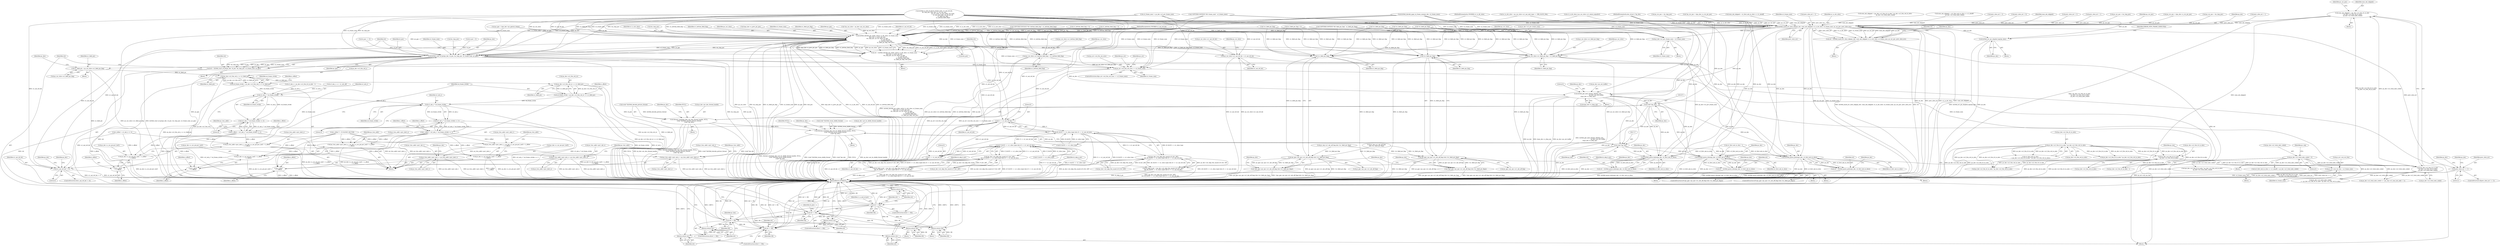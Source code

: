 digraph "0_Android_6c327afb263837bc90760c55c6605b26161a4eb9_0@integer" {
"1001078" [label="(Call,num_mb_skipped = (ps_dec->u2_frm_ht_in_mbs\n * ps_dec->u2_frm_wd_in_mbs)\n - ps_dec->u2_total_mbs_coded)"];
"1001080" [label="(Call,(ps_dec->u2_frm_ht_in_mbs\n * ps_dec->u2_frm_wd_in_mbs)\n - ps_dec->u2_total_mbs_coded)"];
"1001081" [label="(Call,ps_dec->u2_frm_ht_in_mbs\n * ps_dec->u2_frm_wd_in_mbs)"];
"1000235" [label="(Call,ps_dec->u2_frm_ht_in_mbs * ps_dec->u2_frm_wd_in_mbs)"];
"1000603" [label="(Call,ps_dec->u2_total_mbs_coded = 0)"];
"1001139" [label="(Call,ih264d_mark_err_slice_skip(ps_dec, num_mb_skipped, u1_is_idr_slice, u2_frame_num, ps_cur_poc, prev_slice_err))"];
"1001137" [label="(Call,ret = ih264d_mark_err_slice_skip(ps_dec, num_mb_skipped, u1_is_idr_slice, u2_frame_num, ps_cur_poc, prev_slice_err))"];
"1001222" [label="(Call,ret != OK)"];
"1001225" [label="(Return,return ret;)"];
"1001393" [label="(Call,ret != OK)"];
"1001396" [label="(Return,return ret;)"];
"1001606" [label="(Call,ret != OK)"];
"1001609" [label="(Return,return ret;)"];
"1001857" [label="(Return,return OK;)"];
"1001874" [label="(Return,return OK;)"];
"1002517" [label="(Call,ret != OK)"];
"1002520" [label="(Return,return ret;)"];
"1002604" [label="(Return,return ret;)"];
"1001177" [label="(Call,prev_slice_err == 2)"];
"1001217" [label="(Call,ih264d_err_pic_dispbuf_mgr(ps_dec))"];
"1001270" [label="(Call,ps_dec->u2_prv_frame_num = u2_frame_num)"];
"1001376" [label="(Call,ih264d_decode_pic_order_cnt(u1_is_idr_slice, u2_frame_num,\n &ps_dec->s_prev_pic_poc,\n &s_tmp_poc, ps_cur_slice, ps_pps,\n                                          u1_nal_ref_idc,\n                                          u1_bottom_field_flag,\n                                          u1_field_pic_flag, &i4_poc))"];
"1001374" [label="(Call,ret = ih264d_decode_pic_order_cnt(u1_is_idr_slice, u2_frame_num,\n &ps_dec->s_prev_pic_poc,\n &s_tmp_poc, ps_cur_slice, ps_pps,\n                                          u1_nal_ref_idc,\n                                          u1_bottom_field_flag,\n                                          u1_field_pic_flag, &i4_poc))"];
"1001464" [label="(Call,ps_cur_slice->u1_field_pic_flag = u1_field_pic_flag)"];
"1001908" [label="(Call,u1_field_pic = ps_cur_slice->u1_field_pic_flag)"];
"1001969" [label="(Call,ps_dec->u2_frm_wd_y << u1_field_pic)"];
"1001967" [label="(Call,u4_frame_stride = ps_dec->u2_frm_wd_y << u1_field_pic)"];
"1001982" [label="(Call,u2_mb_y * u4_frame_stride)"];
"1001981" [label="(Call,(u2_mb_y * u4_frame_stride) << 4)"];
"1001979" [label="(Call,y_offset = (u2_mb_y * u4_frame_stride) << 4)"];
"1001986" [label="(Call,ps_trns_addr->pu1_dest_y = ps_dec->s_cur_pic.pu1_buf1 + x_offset\n + y_offset)"];
"1002045" [label="(Call,ps_trns_addr->pu1_mb_y = ps_trns_addr->pu1_dest_y)"];
"1001990" [label="(Call,ps_dec->s_cur_pic.pu1_buf1 + x_offset\n + y_offset)"];
"1001996" [label="(Call,x_offset\n + y_offset)"];
"1002012" [label="(Call,u2_mb_y * u4_frame_stride)"];
"1002011" [label="(Call,(u2_mb_y * u4_frame_stride) << 3)"];
"1002009" [label="(Call,y_offset = (u2_mb_y * u4_frame_stride) << 3)"];
"1002019" [label="(Call,ps_trns_addr->pu1_dest_u = ps_dec->s_cur_pic.pu1_buf2 + x_offset\n + y_offset)"];
"1002052" [label="(Call,ps_trns_addr->pu1_mb_u = ps_trns_addr->pu1_dest_u)"];
"1002023" [label="(Call,ps_dec->s_cur_pic.pu1_buf2 + x_offset\n + y_offset)"];
"1002029" [label="(Call,x_offset\n + y_offset)"];
"1002032" [label="(Call,ps_trns_addr->pu1_dest_v = ps_dec->s_cur_pic.pu1_buf3 + x_offset\n + y_offset)"];
"1002059" [label="(Call,ps_trns_addr->pu1_mb_v = ps_trns_addr->pu1_dest_v)"];
"1002036" [label="(Call,ps_dec->s_cur_pic.pu1_buf3 + x_offset\n + y_offset)"];
"1002042" [label="(Call,x_offset\n + y_offset)"];
"1002001" [label="(Call,ps_dec->u2_frm_wd_uv << u1_field_pic)"];
"1001999" [label="(Call,u4_frame_stride = ps_dec->u2_frm_wd_uv << u1_field_pic)"];
"1001469" [label="(Call,ps_cur_slice->u1_bottom_field_flag = u1_bottom_field_flag)"];
"1001496" [label="(Call,ps_cur_slice->u1_nal_ref_idc = u1_nal_ref_idc)"];
"1001562" [label="(Call,!u1_field_pic_flag)"];
"1001556" [label="(Call,(ps_pps->ps_sps->u1_mb_aff_flag) && (!u1_field_pic_flag))"];
"1001555" [label="(Call,!((ps_pps->ps_sps->u1_mb_aff_flag) && (!u1_field_pic_flag)))"];
"1001579" [label="(Call,!u1_field_pic_flag)"];
"1001573" [label="(Call,(ps_pps->ps_sps->u1_mb_aff_flag) && (!u1_field_pic_flag))"];
"1001572" [label="(Call,!((ps_pps->ps_sps->u1_mb_aff_flag) && (!u1_field_pic_flag)))"];
"1001598" [label="(Call,ih264d_start_of_pic(ps_dec, i4_poc, &s_tmp_poc, u2_frame_num, ps_pps))"];
"1001596" [label="(Call,ret = ih264d_start_of_pic(ps_dec, i4_poc, &s_tmp_poc, u2_frame_num, ps_pps))"];
"1001617" [label="(Call,ih264d_get_next_display_field(ps_dec,\n                                          ps_dec->ps_out_buffer,\n &(ps_dec->s_disp_op)))"];
"1001672" [label="(Call,(void *)ps_dec)"];
"1001664" [label="(Call,ithread_create(ps_dec->pv_dec_thread_handle, NULL,\n (void *)ih264d_decode_picture_thread,\n (void *)ps_dec))"];
"1001708" [label="(Call,ithread_create(ps_dec->pv_bs_deblk_thread_handle, NULL,\n (void *)ih264d_recon_deblk_thread,\n (void *)ps_dec))"];
"1001716" [label="(Call,(void *)ps_dec)"];
"1002421" [label="(Call,ih264d_parse_islice(ps_dec, u2_first_mb_in_slice))"];
"1002419" [label="(Call,ret = ih264d_parse_islice(ps_dec, u2_first_mb_in_slice))"];
"1002456" [label="(Call,ih264d_parse_pslice(ps_dec, u2_first_mb_in_slice))"];
"1002454" [label="(Call,ret = ih264d_parse_pslice(ps_dec, u2_first_mb_in_slice))"];
"1002490" [label="(Call,ih264d_parse_bslice(ps_dec, u2_first_mb_in_slice))"];
"1002488" [label="(Call,ret = ih264d_parse_bslice(ps_dec, u2_first_mb_in_slice))"];
"1001788" [label="(Call,ps_err->u4_frm_sei_sync == u2_frame_num)"];
"1001804" [label="(Call,ps_err->u4_cur_frm = u2_frame_num)"];
"1001824" [label="(Call,0 == u1_nal_ref_idc)"];
"1001820" [label="(Call,(B_SLICE == u1_slice_type) && (0 == u1_nal_ref_idc))"];
"1001814" [label="(Call,(ps_dec->u4_skip_frm_mask & B_SLC_BIT)\n && (B_SLICE == u1_slice_type) && (0 == u1_nal_ref_idc))"];
"1001812" [label="(Call,i4_skip_b_pic = (ps_dec->u4_skip_frm_mask & B_SLC_BIT)\n && (B_SLICE == u1_slice_type) && (0 == u1_nal_ref_idc))"];
"1001835" [label="(Call,(P_SLICE == u1_slice_type) && (0 == u1_nal_ref_idc))"];
"1001829" [label="(Call,(ps_dec->u4_skip_frm_mask & P_SLC_BIT)\n && (P_SLICE == u1_slice_type) && (0 == u1_nal_ref_idc))"];
"1001827" [label="(Call,i4_skip_p_pic = (ps_dec->u4_skip_frm_mask & P_SLC_BIT)\n && (P_SLICE == u1_slice_type) && (0 == u1_nal_ref_idc))"];
"1001839" [label="(Call,0 == u1_nal_ref_idc)"];
"1002523" [label="(Call,u1_nal_ref_idc != 0)"];
"1002421" [label="(Call,ih264d_parse_islice(ps_dec, u2_first_mb_in_slice))"];
"1001809" [label="(Block,)"];
"1002489" [label="(Identifier,ret)"];
"1001947" [label="(Call,u2_mb_y <<= u1_mb_aff)"];
"1001092" [label="(Identifier,ps_cur_poc)"];
"1001500" [label="(Identifier,u1_nal_ref_idc)"];
"1001815" [label="(Call,ps_dec->u4_skip_frm_mask & B_SLC_BIT)"];
"1000906" [label="(Call,prev_slice_err = 0)"];
"1001387" [label="(Identifier,u1_nal_ref_idc)"];
"1001571" [label="(ControlStructure,if(!((ps_pps->ps_sps->u1_mb_aff_flag) && (!u1_field_pic_flag))))"];
"1002046" [label="(Call,ps_trns_addr->pu1_mb_y)"];
"1002423" [label="(Identifier,u2_first_mb_in_slice)"];
"1001228" [label="(Identifier,i1_is_end_of_poc)"];
"1002013" [label="(Identifier,u2_mb_y)"];
"1001579" [label="(Call,!u1_field_pic_flag)"];
"1001789" [label="(Call,ps_err->u4_frm_sei_sync)"];
"1002017" [label="(Identifier,x_offset)"];
"1000176" [label="(Call,i4_poc = 0)"];
"1001825" [label="(Literal,0)"];
"1001225" [label="(Return,return ret;)"];
"1001804" [label="(Call,ps_err->u4_cur_frm = u2_frame_num)"];
"1001617" [label="(Call,ih264d_get_next_display_field(ps_dec,\n                                          ps_dec->ps_out_buffer,\n &(ps_dec->s_disp_op)))"];
"1002458" [label="(Identifier,u2_first_mb_in_slice)"];
"1001098" [label="(Call,(u2_first_mb_in_slice << u1_mbaff) > ps_dec->u2_total_mbs_coded)"];
"1001071" [label="(Call,!u1_field_pic_flag)"];
"1001556" [label="(Call,(ps_pps->ps_sps->u1_mb_aff_flag) && (!u1_field_pic_flag))"];
"1001875" [label="(Identifier,OK)"];
"1001836" [label="(Call,P_SLICE == u1_slice_type)"];
"1000975" [label="(Call,ps_dec->u2_frm_ht_in_mbs * ps_dec->u2_frm_wd_in_mbs)"];
"1001217" [label="(Call,ih264d_err_pic_dispbuf_mgr(ps_dec))"];
"1001908" [label="(Call,u1_field_pic = ps_cur_slice->u1_field_pic_flag)"];
"1001998" [label="(Identifier,y_offset)"];
"1001191" [label="(Identifier,ps_dec)"];
"1001503" [label="(Identifier,ps_cur_slice)"];
"1002036" [label="(Call,ps_dec->s_cur_pic.pu1_buf3 + x_offset\n + y_offset)"];
"1002044" [label="(Identifier,y_offset)"];
"1001377" [label="(Identifier,u1_is_idr_slice)"];
"1001179" [label="(Literal,2)"];
"1002009" [label="(Call,y_offset = (u2_mb_y * u4_frame_stride) << 3)"];
"1002516" [label="(ControlStructure,if(ret != OK))"];
"1001840" [label="(Literal,0)"];
"1001141" [label="(Identifier,num_mb_skipped)"];
"1000507" [label="(Call,u1_is_idr_slice || ps_cur_slice->u1_mmco_equalto5)"];
"1001106" [label="(Call,prev_slice_err = 2)"];
"1001009" [label="(Call,prev_slice_err = 1)"];
"1001374" [label="(Call,ret = ih264d_decode_pic_order_cnt(u1_is_idr_slice, u2_frame_num,\n &ps_dec->s_prev_pic_poc,\n &s_tmp_poc, ps_cur_slice, ps_pps,\n                                          u1_nal_ref_idc,\n                                          u1_bottom_field_flag,\n                                          u1_field_pic_flag, &i4_poc))"];
"1001596" [label="(Call,ret = ih264d_start_of_pic(ps_dec, i4_poc, &s_tmp_poc, u2_frame_num, ps_pps))"];
"1001913" [label="(Block,)"];
"1002045" [label="(Call,ps_trns_addr->pu1_mb_y = ps_trns_addr->pu1_dest_y)"];
"1001091" [label="(Call,ps_cur_poc = &s_tmp_poc)"];
"1001177" [label="(Call,prev_slice_err == 2)"];
"1001839" [label="(Call,0 == u1_nal_ref_idc)"];
"1002605" [label="(Identifier,ret)"];
"1001088" [label="(Call,ps_dec->u2_total_mbs_coded)"];
"1002454" [label="(Call,ret = ih264d_parse_pslice(ps_dec, u2_first_mb_in_slice))"];
"1002023" [label="(Call,ps_dec->s_cur_pic.pu1_buf2 + x_offset\n + y_offset)"];
"1002016" [label="(Call,x_offset *= YUV420SP_FACTOR)"];
"1002031" [label="(Identifier,y_offset)"];
"1001597" [label="(Identifier,ret)"];
"1001813" [label="(Identifier,i4_skip_b_pic)"];
"1002564" [label="(Call,ps_dec->u2_total_mbs_coded >= (ps_seq->u2_max_mb_addr + 1))"];
"1002037" [label="(Call,ps_dec->s_cur_pic.pu1_buf3)"];
"1002606" [label="(MethodReturn,WORD32)"];
"1001574" [label="(Call,ps_pps->ps_sps->u1_mb_aff_flag)"];
"1001792" [label="(Identifier,u2_frame_num)"];
"1001609" [label="(Return,return ret;)"];
"1001599" [label="(Identifier,ps_dec)"];
"1001277" [label="(Identifier,ps_cur_slice)"];
"1001990" [label="(Call,ps_dec->s_cur_pic.pu1_buf1 + x_offset\n + y_offset)"];
"1002033" [label="(Call,ps_trns_addr->pu1_dest_v)"];
"1001718" [label="(Identifier,ps_dec)"];
"1001573" [label="(Call,(ps_pps->ps_sps->u1_mb_aff_flag) && (!u1_field_pic_flag))"];
"1001982" [label="(Call,u2_mb_y * u4_frame_stride)"];
"1000603" [label="(Call,ps_dec->u2_total_mbs_coded = 0)"];
"1001144" [label="(Identifier,ps_cur_poc)"];
"1001861" [label="(Block,)"];
"1002518" [label="(Identifier,ret)"];
"1002043" [label="(Identifier,x_offset)"];
"1000524" [label="(Call,ih264d_decode_gaps_in_frame_num(ps_dec, u2_frame_num))"];
"1001604" [label="(Identifier,ps_pps)"];
"1001628" [label="(Literal,0)"];
"1000985" [label="(Call,ps_cur_poc = &ps_dec->s_cur_pic_poc)"];
"1001373" [label="(Block,)"];
"1001672" [label="(Call,(void *)ps_dec)"];
"1001985" [label="(Literal,4)"];
"1001017" [label="(Call,ps_cur_poc = &s_tmp_poc)"];
"1001078" [label="(Call,num_mb_skipped = (ps_dec->u2_frm_ht_in_mbs\n * ps_dec->u2_frm_wd_in_mbs)\n - ps_dec->u2_total_mbs_coded)"];
"1002069" [label="(Identifier,ps_dec)"];
"1001841" [label="(Identifier,u1_nal_ref_idc)"];
"1001189" [label="(Call,ps_dec->u2_total_mbs_coded\n >= ps_dec->u2_frm_ht_in_mbs * ps_dec->u2_frm_wd_in_mbs)"];
"1002461" [label="(Identifier,ps_dec)"];
"1001826" [label="(Identifier,u1_nal_ref_idc)"];
"1001473" [label="(Identifier,u1_bottom_field_flag)"];
"1001074" [label="(Block,)"];
"1000239" [label="(Call,ps_dec->u2_frm_wd_in_mbs)"];
"1001562" [label="(Call,!u1_field_pic_flag)"];
"1002525" [label="(Literal,0)"];
"1001223" [label="(Identifier,ret)"];
"1001979" [label="(Call,y_offset = (u2_mb_y * u4_frame_stride) << 4)"];
"1001709" [label="(Call,ps_dec->pv_bs_deblk_thread_handle)"];
"1002551" [label="(Identifier,ps_dec)"];
"1001780" [label="(Block,)"];
"1001788" [label="(Call,ps_err->u4_frm_sei_sync == u2_frame_num)"];
"1001830" [label="(Call,ps_dec->u4_skip_frm_mask & P_SLC_BIT)"];
"1001271" [label="(Call,ps_dec->u2_prv_frame_num)"];
"1001606" [label="(Call,ret != OK)"];
"1001383" [label="(Call,&s_tmp_poc)"];
"1001999" [label="(Call,u4_frame_stride = ps_dec->u2_frm_wd_uv << u1_field_pic)"];
"1001708" [label="(Call,ithread_create(ps_dec->pv_bs_deblk_thread_handle, NULL,\n (void *)ih264d_recon_deblk_thread,\n (void *)ps_dec))"];
"1001216" [label="(Block,)"];
"1001496" [label="(Call,ps_cur_slice->u1_nal_ref_idc = u1_nal_ref_idc)"];
"1001664" [label="(Call,ithread_create(ps_dec->pv_dec_thread_handle, NULL,\n (void *)ih264d_decode_picture_thread,\n (void *)ps_dec))"];
"1000156" [label="(MethodParameterIn,UWORD8 u1_nal_ref_idc)"];
"1000655" [label="(Call,u1_bottom_field_flag = 0)"];
"1001618" [label="(Identifier,ps_dec)"];
"1002049" [label="(Call,ps_trns_addr->pu1_dest_y)"];
"1001140" [label="(Identifier,ps_dec)"];
"1001390" [label="(Call,&i4_poc)"];
"1000904" [label="(Call,!u1_field_pic_flag)"];
"1002024" [label="(Call,ps_dec->s_cur_pic.pu1_buf2)"];
"1000947" [label="(Call,prev_slice_err = 1)"];
"1001983" [label="(Identifier,u2_mb_y)"];
"1001118" [label="(Call,ps_cur_poc = &s_tmp_poc)"];
"1001563" [label="(Identifier,u1_field_pic_flag)"];
"1001393" [label="(Call,ret != OK)"];
"1002001" [label="(Call,ps_dec->u2_frm_wd_uv << u1_field_pic)"];
"1001981" [label="(Call,(u2_mb_y * u4_frame_stride) << 4)"];
"1001067" [label="(Call,ps_seq->u1_mb_aff_flag\n && (!u1_field_pic_flag))"];
"1000918" [label="(Call,u2_frame_num != ps_dec->u2_prv_frame_num)"];
"1002239" [label="(Call,u2_first_mb_in_slice - 1)"];
"1001176" [label="(ControlStructure,if(prev_slice_err == 2))"];
"1001894" [label="(Block,)"];
"1001980" [label="(Identifier,y_offset)"];
"1001149" [label="(Identifier,ps_dec)"];
"1002524" [label="(Identifier,u1_nal_ref_idc)"];
"1002053" [label="(Call,ps_trns_addr->pu1_mb_u)"];
"1002492" [label="(Identifier,u2_first_mb_in_slice)"];
"1001835" [label="(Call,(P_SLICE == u1_slice_type) && (0 == u1_nal_ref_idc))"];
"1001145" [label="(Identifier,prev_slice_err)"];
"1002010" [label="(Identifier,y_offset)"];
"1000652" [label="(Call,u1_field_pic_flag = 0)"];
"1001410" [label="(Call,i4_poc == 0)"];
"1001139" [label="(Call,ih264d_mark_err_slice_skip(ps_dec, num_mb_skipped, u1_is_idr_slice, u2_frame_num, ps_cur_poc, prev_slice_err))"];
"1002032" [label="(Call,ps_trns_addr->pu1_dest_v = ps_dec->s_cur_pic.pu1_buf3 + x_offset\n + y_offset)"];
"1002029" [label="(Call,x_offset\n + y_offset)"];
"1001677" [label="(Identifier,ps_dec)"];
"1001400" [label="(Identifier,i4_poc)"];
"1002519" [label="(Identifier,OK)"];
"1001566" [label="(Identifier,ps_dec)"];
"1000813" [label="(Call,!u1_field_pic_flag)"];
"1002056" [label="(Call,ps_trns_addr->pu1_dest_u)"];
"1001376" [label="(Call,ih264d_decode_pic_order_cnt(u1_is_idr_slice, u2_frame_num,\n &ps_dec->s_prev_pic_poc,\n &s_tmp_poc, ps_cur_slice, ps_pps,\n                                          u1_nal_ref_idc,\n                                          u1_bottom_field_flag,\n                                          u1_field_pic_flag, &i4_poc))"];
"1001270" [label="(Call,ps_dec->u2_prv_frame_num = u2_frame_num)"];
"1002015" [label="(Literal,3)"];
"1001470" [label="(Call,ps_cur_slice->u1_bottom_field_flag)"];
"1000900" [label="(Call,ps_seq->u1_mb_aff_flag && (!u1_field_pic_flag))"];
"1001089" [label="(Identifier,ps_dec)"];
"1001572" [label="(Call,!((ps_pps->ps_sps->u1_mb_aff_flag) && (!u1_field_pic_flag)))"];
"1002488" [label="(Call,ret = ih264d_parse_bslice(ps_dec, u2_first_mb_in_slice))"];
"1001668" [label="(Identifier,NULL)"];
"1002428" [label="(Identifier,ps_dec)"];
"1001226" [label="(Identifier,ret)"];
"1001957" [label="(Call,u2_mb_y > ps_dec->u2_frm_ht_in_mbs - 1)"];
"1002059" [label="(Call,ps_trns_addr->pu1_mb_v = ps_trns_addr->pu1_dest_v)"];
"1001388" [label="(Identifier,u1_bottom_field_flag)"];
"1002030" [label="(Identifier,x_offset)"];
"1001600" [label="(Identifier,i4_poc)"];
"1001610" [label="(Identifier,ret)"];
"1001986" [label="(Call,ps_trns_addr->pu1_dest_y = ps_dec->s_cur_pic.pu1_buf1 + x_offset\n + y_offset)"];
"1001969" [label="(Call,ps_dec->u2_frm_wd_y << u1_field_pic)"];
"1001385" [label="(Identifier,ps_cur_slice)"];
"1001468" [label="(Identifier,u1_field_pic_flag)"];
"1002005" [label="(Identifier,u1_field_pic)"];
"1001665" [label="(Call,ps_dec->pv_dec_thread_handle)"];
"1001605" [label="(ControlStructure,if(ret != OK))"];
"1002521" [label="(Identifier,ret)"];
"1002419" [label="(Call,ret = ih264d_parse_islice(ps_dec, u2_first_mb_in_slice))"];
"1000638" [label="(Call,COPYTHECONTEXT(\"SH: bottom_field_flag\", u1_bottom_field_flag))"];
"1002495" [label="(Identifier,ps_dec)"];
"1001607" [label="(Identifier,ret)"];
"1001622" [label="(Call,&(ps_dec->s_disp_op))"];
"1002491" [label="(Identifier,ps_dec)"];
"1002522" [label="(ControlStructure,if(u1_nal_ref_idc != 0))"];
"1000753" [label="(Call,!u1_field_pic_flag)"];
"1001616" [label="(Block,)"];
"1001082" [label="(Call,ps_dec->u2_frm_ht_in_mbs)"];
"1001465" [label="(Call,ps_cur_slice->u1_field_pic_flag)"];
"1000475" [label="(Call,*ps_cur_poc = &ps_dec->s_cur_pic_poc)"];
"1001619" [label="(Call,ps_dec->ps_out_buffer)"];
"1001497" [label="(Call,ps_cur_slice->u1_nal_ref_idc)"];
"1001805" [label="(Call,ps_err->u4_cur_frm)"];
"1001079" [label="(Identifier,num_mb_skipped)"];
"1000611" [label="(Identifier,ps_seq)"];
"1001269" [label="(Block,)"];
"1001012" [label="(Call,num_mb_skipped = u2_first_mb_in_slice << u1_mbaff)"];
"1000412" [label="(Call,ps_pps = &ps_dec->ps_pps[u4_temp])"];
"1001910" [label="(Call,ps_cur_slice->u1_field_pic_flag)"];
"1001975" [label="(Identifier,x_offset)"];
"1002531" [label="(Identifier,ps_dec)"];
"1001085" [label="(Call,ps_dec->u2_frm_wd_in_mbs)"];
"1001974" [label="(Call,x_offset = u2_mb_x << 4)"];
"1001379" [label="(Call,&ps_dec->s_prev_pic_poc)"];
"1000621" [label="(Call,u1_bottom_field_flag = 0)"];
"1001702" [label="(Block,)"];
"1001968" [label="(Identifier,u4_frame_stride)"];
"1001080" [label="(Call,(ps_dec->u2_frm_ht_in_mbs\n * ps_dec->u2_frm_wd_in_mbs)\n - ps_dec->u2_total_mbs_coded)"];
"1001476" [label="(Identifier,ps_cur_slice)"];
"1001274" [label="(Identifier,u2_frame_num)"];
"1001984" [label="(Identifier,u4_frame_stride)"];
"1001796" [label="(Identifier,ps_err)"];
"1001824" [label="(Call,0 == u1_nal_ref_idc)"];
"1000454" [label="(Call,COPYTHECONTEXT(\"SH: frame_num\", u2_frame_num))"];
"1001874" [label="(Return,return OK;)"];
"1001829" [label="(Call,(ps_dec->u4_skip_frm_mask & P_SLC_BIT)\n && (P_SLICE == u1_slice_type) && (0 == u1_nal_ref_idc))"];
"1001712" [label="(Identifier,NULL)"];
"1001580" [label="(Identifier,u1_field_pic_flag)"];
"1001138" [label="(Identifier,ret)"];
"1001378" [label="(Identifier,u2_frame_num)"];
"1001583" [label="(Identifier,ps_dec)"];
"1002446" [label="(Block,)"];
"1001991" [label="(Call,ps_dec->s_cur_pic.pu1_buf1)"];
"1001608" [label="(Identifier,OK)"];
"1002052" [label="(Call,ps_trns_addr->pu1_mb_u = ps_trns_addr->pu1_dest_u)"];
"1002422" [label="(Identifier,ps_dec)"];
"1002455" [label="(Identifier,ret)"];
"1002034" [label="(Identifier,ps_trns_addr)"];
"1002420" [label="(Identifier,ret)"];
"1001663" [label="(Block,)"];
"1001721" [label="(Identifier,ps_dec)"];
"1001828" [label="(Identifier,i4_skip_p_pic)"];
"1000607" [label="(Literal,0)"];
"1001970" [label="(Call,ps_dec->u2_frm_wd_y)"];
"1002012" [label="(Call,u2_mb_y * u4_frame_stride)"];
"1002457" [label="(Identifier,ps_dec)"];
"1001595" [label="(Block,)"];
"1001603" [label="(Identifier,u2_frame_num)"];
"1001143" [label="(Identifier,u2_frame_num)"];
"1000233" [label="(Call,u2_first_mb_in_slice\n > (ps_dec->u2_frm_ht_in_mbs * ps_dec->u2_frm_wd_in_mbs))"];
"1002000" [label="(Identifier,u4_frame_stride)"];
"1002020" [label="(Call,ps_trns_addr->pu1_dest_u)"];
"1001909" [label="(Identifier,u1_field_pic)"];
"1000952" [label="(Call,prev_slice_err = 2)"];
"1001588" [label="(Identifier,ps_dec)"];
"1001787" [label="(ControlStructure,if(ps_err->u4_frm_sei_sync == u2_frame_num))"];
"1001808" [label="(Identifier,u2_frame_num)"];
"1001812" [label="(Call,i4_skip_b_pic = (ps_dec->u4_skip_frm_mask & B_SLC_BIT)\n && (B_SLICE == u1_slice_type) && (0 == u1_nal_ref_idc))"];
"1001392" [label="(ControlStructure,if(ret != OK))"];
"1001137" [label="(Call,ret = ih264d_mark_err_slice_skip(ps_dec, num_mb_skipped, u1_is_idr_slice, u2_frame_num, ps_cur_poc, prev_slice_err))"];
"1001557" [label="(Call,ps_pps->ps_sps->u1_mb_aff_flag)"];
"1001973" [label="(Identifier,u1_field_pic)"];
"1000235" [label="(Call,ps_dec->u2_frm_ht_in_mbs * ps_dec->u2_frm_wd_in_mbs)"];
"1001220" [label="(Identifier,ERROR_NEW_FRAME_EXPECTED)"];
"1002007" [label="(Identifier,x_offset)"];
"1001142" [label="(Identifier,u1_is_idr_slice)"];
"1002054" [label="(Identifier,ps_trns_addr)"];
"1001806" [label="(Identifier,ps_err)"];
"1001395" [label="(Identifier,OK)"];
"1002517" [label="(Call,ret != OK)"];
"1001997" [label="(Identifier,x_offset)"];
"1001469" [label="(Call,ps_cur_slice->u1_bottom_field_flag = u1_bottom_field_flag)"];
"1001713" [label="(Call,(void *)ih264d_recon_deblk_thread)"];
"1001827" [label="(Call,i4_skip_p_pic = (ps_dec->u4_skip_frm_mask & P_SLC_BIT)\n && (P_SLICE == u1_slice_type) && (0 == u1_nal_ref_idc))"];
"1001843" [label="(Identifier,i4_skip_b_pic)"];
"1001136" [label="(Block,)"];
"1001221" [label="(ControlStructure,if(ret != OK))"];
"1000155" [label="(MethodParameterIn,UWORD8 u1_is_idr_slice)"];
"1002060" [label="(Call,ps_trns_addr->pu1_mb_v)"];
"1002490" [label="(Call,ih264d_parse_bslice(ps_dec, u2_first_mb_in_slice))"];
"1002002" [label="(Call,ps_dec->u2_frm_wd_uv)"];
"1001464" [label="(Call,ps_cur_slice->u1_field_pic_flag = u1_field_pic_flag)"];
"1001716" [label="(Call,(void *)ps_dec)"];
"1001178" [label="(Identifier,prev_slice_err)"];
"1000618" [label="(Call,COPYTHECONTEXT(\"SH: field_pic_flag\", u1_field_pic_flag))"];
"1001959" [label="(Call,ps_dec->u2_frm_ht_in_mbs - 1)"];
"1000972" [label="(Call,num_mb_skipped = (ps_dec->u2_frm_ht_in_mbs * ps_dec->u2_frm_wd_in_mbs)\n - ps_dec->u2_total_mbs_coded)"];
"1000991" [label="(Call,u1_is_idr_slice = ps_cur_slice->u1_nal_unit_type == IDR_SLICE_NAL)"];
"1001555" [label="(Call,!((ps_pps->ps_sps->u1_mb_aff_flag) && (!u1_field_pic_flag)))"];
"1001814" [label="(Call,(ps_dec->u4_skip_frm_mask & B_SLC_BIT)\n && (B_SLICE == u1_slice_type) && (0 == u1_nal_ref_idc))"];
"1000236" [label="(Call,ps_dec->u2_frm_ht_in_mbs)"];
"1000157" [label="(MethodParameterIn,dec_struct_t *ps_dec)"];
"1000873" [label="(Call,ih264d_is_end_of_pic(u2_frame_num, u1_nal_ref_idc,\n &s_tmp_poc, &ps_dec->s_cur_pic_poc,\n                                            ps_cur_slice, u1_pic_order_cnt_type,\n                                            u1_nal_unit_type, u4_idr_pic_id,\n                                            u1_field_pic_flag,\n                                            u1_bottom_field_flag))"];
"1001598" [label="(Call,ih264d_start_of_pic(ps_dec, i4_poc, &s_tmp_poc, u2_frame_num, ps_pps))"];
"1001109" [label="(Call,num_mb_skipped = (u2_first_mb_in_slice << u1_mbaff)\n - ps_dec->u2_total_mbs_coded)"];
"1001224" [label="(Identifier,OK)"];
"1001858" [label="(Identifier,OK)"];
"1001920" [label="(Identifier,ps_dec)"];
"1002047" [label="(Identifier,ps_trns_addr)"];
"1001674" [label="(Identifier,ps_dec)"];
"1001218" [label="(Identifier,ps_dec)"];
"1001389" [label="(Identifier,u1_field_pic_flag)"];
"1001193" [label="(Call,ps_dec->u2_frm_ht_in_mbs * ps_dec->u2_frm_wd_in_mbs)"];
"1001081" [label="(Call,ps_dec->u2_frm_ht_in_mbs\n * ps_dec->u2_frm_wd_in_mbs)"];
"1000974" [label="(Call,(ps_dec->u2_frm_ht_in_mbs * ps_dec->u2_frm_wd_in_mbs)\n - ps_dec->u2_total_mbs_coded)"];
"1000158" [label="(Block,)"];
"1001183" [label="(Identifier,ps_dec)"];
"1001987" [label="(Call,ps_trns_addr->pu1_dest_y)"];
"1001613" [label="(Identifier,ps_dec)"];
"1002019" [label="(Call,ps_trns_addr->pu1_dest_u = ps_dec->s_cur_pic.pu1_buf2 + x_offset\n + y_offset)"];
"1002456" [label="(Call,ih264d_parse_pslice(ps_dec, u2_first_mb_in_slice))"];
"1002014" [label="(Identifier,u4_frame_stride)"];
"1002523" [label="(Call,u1_nal_ref_idc != 0)"];
"1002042" [label="(Call,x_offset\n + y_offset)"];
"1001075" [label="(Call,prev_slice_err = 2)"];
"1001857" [label="(Return,return OK;)"];
"1001988" [label="(Identifier,ps_trns_addr)"];
"1001375" [label="(Identifier,ret)"];
"1000466" [label="(Block,)"];
"1001222" [label="(Call,ret != OK)"];
"1001554" [label="(ControlStructure,if(!((ps_pps->ps_sps->u1_mb_aff_flag) && (!u1_field_pic_flag))))"];
"1001844" [label="(Block,)"];
"1001820" [label="(Call,(B_SLICE == u1_slice_type) && (0 == u1_nal_ref_idc))"];
"1002061" [label="(Identifier,ps_trns_addr)"];
"1001601" [label="(Call,&s_tmp_poc)"];
"1002604" [label="(Return,return ret;)"];
"1002411" [label="(Block,)"];
"1002063" [label="(Call,ps_trns_addr->pu1_dest_v)"];
"1002011" [label="(Call,(u2_mb_y * u4_frame_stride) << 3)"];
"1000604" [label="(Call,ps_dec->u2_total_mbs_coded)"];
"1001471" [label="(Identifier,ps_cur_slice)"];
"1001669" [label="(Call,(void *)ih264d_decode_picture_thread)"];
"1001386" [label="(Identifier,ps_pps)"];
"1001967" [label="(Call,u4_frame_stride = ps_dec->u2_frm_wd_y << u1_field_pic)"];
"1001996" [label="(Call,x_offset\n + y_offset)"];
"1001397" [label="(Identifier,ret)"];
"1001396" [label="(Return,return ret;)"];
"1002520" [label="(Return,return ret;)"];
"1000168" [label="(Call,*ps_cur_slice = ps_dec->ps_cur_slice)"];
"1002480" [label="(Block,)"];
"1001821" [label="(Call,B_SLICE == u1_slice_type)"];
"1001394" [label="(Identifier,ret)"];
"1001078" -> "1001074"  [label="AST: "];
"1001078" -> "1001080"  [label="CFG: "];
"1001079" -> "1001078"  [label="AST: "];
"1001080" -> "1001078"  [label="AST: "];
"1001092" -> "1001078"  [label="CFG: "];
"1001078" -> "1002606"  [label="DDG: (ps_dec->u2_frm_ht_in_mbs\n * ps_dec->u2_frm_wd_in_mbs)\n - ps_dec->u2_total_mbs_coded"];
"1001078" -> "1002606"  [label="DDG: num_mb_skipped"];
"1001080" -> "1001078"  [label="DDG: ps_dec->u2_frm_ht_in_mbs\n * ps_dec->u2_frm_wd_in_mbs"];
"1001080" -> "1001078"  [label="DDG: ps_dec->u2_total_mbs_coded"];
"1001078" -> "1001139"  [label="DDG: num_mb_skipped"];
"1001080" -> "1001088"  [label="CFG: "];
"1001081" -> "1001080"  [label="AST: "];
"1001088" -> "1001080"  [label="AST: "];
"1001080" -> "1002606"  [label="DDG: ps_dec->u2_total_mbs_coded"];
"1001080" -> "1002606"  [label="DDG: ps_dec->u2_frm_ht_in_mbs\n * ps_dec->u2_frm_wd_in_mbs"];
"1001081" -> "1001080"  [label="DDG: ps_dec->u2_frm_ht_in_mbs"];
"1001081" -> "1001080"  [label="DDG: ps_dec->u2_frm_wd_in_mbs"];
"1000603" -> "1001080"  [label="DDG: ps_dec->u2_total_mbs_coded"];
"1001080" -> "1001189"  [label="DDG: ps_dec->u2_total_mbs_coded"];
"1001080" -> "1002564"  [label="DDG: ps_dec->u2_total_mbs_coded"];
"1001081" -> "1001085"  [label="CFG: "];
"1001082" -> "1001081"  [label="AST: "];
"1001085" -> "1001081"  [label="AST: "];
"1001089" -> "1001081"  [label="CFG: "];
"1001081" -> "1002606"  [label="DDG: ps_dec->u2_frm_wd_in_mbs"];
"1001081" -> "1002606"  [label="DDG: ps_dec->u2_frm_ht_in_mbs"];
"1000235" -> "1001081"  [label="DDG: ps_dec->u2_frm_ht_in_mbs"];
"1000235" -> "1001081"  [label="DDG: ps_dec->u2_frm_wd_in_mbs"];
"1001081" -> "1001193"  [label="DDG: ps_dec->u2_frm_ht_in_mbs"];
"1001081" -> "1001193"  [label="DDG: ps_dec->u2_frm_wd_in_mbs"];
"1001081" -> "1001959"  [label="DDG: ps_dec->u2_frm_ht_in_mbs"];
"1000235" -> "1000233"  [label="AST: "];
"1000235" -> "1000239"  [label="CFG: "];
"1000236" -> "1000235"  [label="AST: "];
"1000239" -> "1000235"  [label="AST: "];
"1000233" -> "1000235"  [label="CFG: "];
"1000235" -> "1002606"  [label="DDG: ps_dec->u2_frm_ht_in_mbs"];
"1000235" -> "1002606"  [label="DDG: ps_dec->u2_frm_wd_in_mbs"];
"1000235" -> "1000233"  [label="DDG: ps_dec->u2_frm_ht_in_mbs"];
"1000235" -> "1000233"  [label="DDG: ps_dec->u2_frm_wd_in_mbs"];
"1000235" -> "1000975"  [label="DDG: ps_dec->u2_frm_ht_in_mbs"];
"1000235" -> "1000975"  [label="DDG: ps_dec->u2_frm_wd_in_mbs"];
"1000235" -> "1001193"  [label="DDG: ps_dec->u2_frm_ht_in_mbs"];
"1000235" -> "1001193"  [label="DDG: ps_dec->u2_frm_wd_in_mbs"];
"1000235" -> "1001959"  [label="DDG: ps_dec->u2_frm_ht_in_mbs"];
"1000603" -> "1000466"  [label="AST: "];
"1000603" -> "1000607"  [label="CFG: "];
"1000604" -> "1000603"  [label="AST: "];
"1000607" -> "1000603"  [label="AST: "];
"1000611" -> "1000603"  [label="CFG: "];
"1000603" -> "1002606"  [label="DDG: ps_dec->u2_total_mbs_coded"];
"1000603" -> "1000974"  [label="DDG: ps_dec->u2_total_mbs_coded"];
"1000603" -> "1001098"  [label="DDG: ps_dec->u2_total_mbs_coded"];
"1000603" -> "1001189"  [label="DDG: ps_dec->u2_total_mbs_coded"];
"1000603" -> "1002564"  [label="DDG: ps_dec->u2_total_mbs_coded"];
"1001139" -> "1001137"  [label="AST: "];
"1001139" -> "1001145"  [label="CFG: "];
"1001140" -> "1001139"  [label="AST: "];
"1001141" -> "1001139"  [label="AST: "];
"1001142" -> "1001139"  [label="AST: "];
"1001143" -> "1001139"  [label="AST: "];
"1001144" -> "1001139"  [label="AST: "];
"1001145" -> "1001139"  [label="AST: "];
"1001137" -> "1001139"  [label="CFG: "];
"1001139" -> "1002606"  [label="DDG: ps_dec"];
"1001139" -> "1002606"  [label="DDG: prev_slice_err"];
"1001139" -> "1002606"  [label="DDG: u1_is_idr_slice"];
"1001139" -> "1002606"  [label="DDG: num_mb_skipped"];
"1001139" -> "1002606"  [label="DDG: ps_cur_poc"];
"1001139" -> "1002606"  [label="DDG: u2_frame_num"];
"1001139" -> "1001137"  [label="DDG: prev_slice_err"];
"1001139" -> "1001137"  [label="DDG: u1_is_idr_slice"];
"1001139" -> "1001137"  [label="DDG: u2_frame_num"];
"1001139" -> "1001137"  [label="DDG: ps_cur_poc"];
"1001139" -> "1001137"  [label="DDG: num_mb_skipped"];
"1001139" -> "1001137"  [label="DDG: ps_dec"];
"1000524" -> "1001139"  [label="DDG: ps_dec"];
"1000524" -> "1001139"  [label="DDG: u2_frame_num"];
"1000157" -> "1001139"  [label="DDG: ps_dec"];
"1001109" -> "1001139"  [label="DDG: num_mb_skipped"];
"1000972" -> "1001139"  [label="DDG: num_mb_skipped"];
"1001012" -> "1001139"  [label="DDG: num_mb_skipped"];
"1000991" -> "1001139"  [label="DDG: u1_is_idr_slice"];
"1000507" -> "1001139"  [label="DDG: u1_is_idr_slice"];
"1000155" -> "1001139"  [label="DDG: u1_is_idr_slice"];
"1000873" -> "1001139"  [label="DDG: u2_frame_num"];
"1000918" -> "1001139"  [label="DDG: u2_frame_num"];
"1000454" -> "1001139"  [label="DDG: u2_frame_num"];
"1001091" -> "1001139"  [label="DDG: ps_cur_poc"];
"1000985" -> "1001139"  [label="DDG: ps_cur_poc"];
"1001118" -> "1001139"  [label="DDG: ps_cur_poc"];
"1000475" -> "1001139"  [label="DDG: ps_cur_poc"];
"1001017" -> "1001139"  [label="DDG: ps_cur_poc"];
"1000952" -> "1001139"  [label="DDG: prev_slice_err"];
"1000906" -> "1001139"  [label="DDG: prev_slice_err"];
"1000947" -> "1001139"  [label="DDG: prev_slice_err"];
"1001106" -> "1001139"  [label="DDG: prev_slice_err"];
"1001075" -> "1001139"  [label="DDG: prev_slice_err"];
"1001009" -> "1001139"  [label="DDG: prev_slice_err"];
"1001139" -> "1001177"  [label="DDG: prev_slice_err"];
"1001139" -> "1001217"  [label="DDG: ps_dec"];
"1001139" -> "1001270"  [label="DDG: u2_frame_num"];
"1001139" -> "1001376"  [label="DDG: u1_is_idr_slice"];
"1001139" -> "1001376"  [label="DDG: u2_frame_num"];
"1001139" -> "1001598"  [label="DDG: ps_dec"];
"1001139" -> "1001598"  [label="DDG: u2_frame_num"];
"1001139" -> "1001617"  [label="DDG: ps_dec"];
"1001139" -> "1001788"  [label="DDG: u2_frame_num"];
"1001139" -> "1002421"  [label="DDG: ps_dec"];
"1001139" -> "1002456"  [label="DDG: ps_dec"];
"1001139" -> "1002490"  [label="DDG: ps_dec"];
"1001137" -> "1001136"  [label="AST: "];
"1001138" -> "1001137"  [label="AST: "];
"1001149" -> "1001137"  [label="CFG: "];
"1001137" -> "1002606"  [label="DDG: ih264d_mark_err_slice_skip(ps_dec, num_mb_skipped, u1_is_idr_slice, u2_frame_num, ps_cur_poc, prev_slice_err)"];
"1001137" -> "1002606"  [label="DDG: ret"];
"1001137" -> "1001222"  [label="DDG: ret"];
"1001222" -> "1001221"  [label="AST: "];
"1001222" -> "1001224"  [label="CFG: "];
"1001223" -> "1001222"  [label="AST: "];
"1001224" -> "1001222"  [label="AST: "];
"1001226" -> "1001222"  [label="CFG: "];
"1001228" -> "1001222"  [label="CFG: "];
"1001222" -> "1002606"  [label="DDG: ret"];
"1001222" -> "1002606"  [label="DDG: ret != OK"];
"1001222" -> "1002606"  [label="DDG: OK"];
"1001222" -> "1001225"  [label="DDG: ret"];
"1001222" -> "1001393"  [label="DDG: OK"];
"1001222" -> "1001606"  [label="DDG: OK"];
"1001222" -> "1001857"  [label="DDG: OK"];
"1001222" -> "1001874"  [label="DDG: OK"];
"1001222" -> "1002517"  [label="DDG: OK"];
"1001225" -> "1001221"  [label="AST: "];
"1001225" -> "1001226"  [label="CFG: "];
"1001226" -> "1001225"  [label="AST: "];
"1002606" -> "1001225"  [label="CFG: "];
"1001225" -> "1002606"  [label="DDG: <RET>"];
"1001226" -> "1001225"  [label="DDG: ret"];
"1001393" -> "1001392"  [label="AST: "];
"1001393" -> "1001395"  [label="CFG: "];
"1001394" -> "1001393"  [label="AST: "];
"1001395" -> "1001393"  [label="AST: "];
"1001397" -> "1001393"  [label="CFG: "];
"1001400" -> "1001393"  [label="CFG: "];
"1001393" -> "1002606"  [label="DDG: ret != OK"];
"1001393" -> "1002606"  [label="DDG: ret"];
"1001393" -> "1002606"  [label="DDG: OK"];
"1001374" -> "1001393"  [label="DDG: ret"];
"1001393" -> "1001396"  [label="DDG: ret"];
"1001393" -> "1001606"  [label="DDG: OK"];
"1001393" -> "1001857"  [label="DDG: OK"];
"1001393" -> "1001874"  [label="DDG: OK"];
"1001393" -> "1002517"  [label="DDG: OK"];
"1001396" -> "1001392"  [label="AST: "];
"1001396" -> "1001397"  [label="CFG: "];
"1001397" -> "1001396"  [label="AST: "];
"1002606" -> "1001396"  [label="CFG: "];
"1001396" -> "1002606"  [label="DDG: <RET>"];
"1001397" -> "1001396"  [label="DDG: ret"];
"1001606" -> "1001605"  [label="AST: "];
"1001606" -> "1001608"  [label="CFG: "];
"1001607" -> "1001606"  [label="AST: "];
"1001608" -> "1001606"  [label="AST: "];
"1001610" -> "1001606"  [label="CFG: "];
"1001613" -> "1001606"  [label="CFG: "];
"1001606" -> "1002606"  [label="DDG: ret"];
"1001606" -> "1002606"  [label="DDG: ret != OK"];
"1001606" -> "1002606"  [label="DDG: OK"];
"1001596" -> "1001606"  [label="DDG: ret"];
"1001606" -> "1001609"  [label="DDG: ret"];
"1001606" -> "1001857"  [label="DDG: OK"];
"1001606" -> "1001874"  [label="DDG: OK"];
"1001606" -> "1002517"  [label="DDG: OK"];
"1001609" -> "1001605"  [label="AST: "];
"1001609" -> "1001610"  [label="CFG: "];
"1001610" -> "1001609"  [label="AST: "];
"1002606" -> "1001609"  [label="CFG: "];
"1001609" -> "1002606"  [label="DDG: <RET>"];
"1001610" -> "1001609"  [label="DDG: ret"];
"1001857" -> "1001844"  [label="AST: "];
"1001857" -> "1001858"  [label="CFG: "];
"1001858" -> "1001857"  [label="AST: "];
"1002606" -> "1001857"  [label="CFG: "];
"1001857" -> "1002606"  [label="DDG: <RET>"];
"1001858" -> "1001857"  [label="DDG: OK"];
"1001874" -> "1001861"  [label="AST: "];
"1001874" -> "1001875"  [label="CFG: "];
"1001875" -> "1001874"  [label="AST: "];
"1002606" -> "1001874"  [label="CFG: "];
"1001874" -> "1002606"  [label="DDG: <RET>"];
"1001875" -> "1001874"  [label="DDG: OK"];
"1002517" -> "1002516"  [label="AST: "];
"1002517" -> "1002519"  [label="CFG: "];
"1002518" -> "1002517"  [label="AST: "];
"1002519" -> "1002517"  [label="AST: "];
"1002521" -> "1002517"  [label="CFG: "];
"1002524" -> "1002517"  [label="CFG: "];
"1002517" -> "1002606"  [label="DDG: OK"];
"1002517" -> "1002606"  [label="DDG: ret"];
"1002517" -> "1002606"  [label="DDG: ret != OK"];
"1002419" -> "1002517"  [label="DDG: ret"];
"1002488" -> "1002517"  [label="DDG: ret"];
"1002454" -> "1002517"  [label="DDG: ret"];
"1002517" -> "1002520"  [label="DDG: ret"];
"1002517" -> "1002604"  [label="DDG: ret"];
"1002520" -> "1002516"  [label="AST: "];
"1002520" -> "1002521"  [label="CFG: "];
"1002521" -> "1002520"  [label="AST: "];
"1002606" -> "1002520"  [label="CFG: "];
"1002520" -> "1002606"  [label="DDG: <RET>"];
"1002521" -> "1002520"  [label="DDG: ret"];
"1002604" -> "1000158"  [label="AST: "];
"1002604" -> "1002605"  [label="CFG: "];
"1002605" -> "1002604"  [label="AST: "];
"1002606" -> "1002604"  [label="CFG: "];
"1002604" -> "1002606"  [label="DDG: <RET>"];
"1002605" -> "1002604"  [label="DDG: ret"];
"1001177" -> "1001176"  [label="AST: "];
"1001177" -> "1001179"  [label="CFG: "];
"1001178" -> "1001177"  [label="AST: "];
"1001179" -> "1001177"  [label="AST: "];
"1001183" -> "1001177"  [label="CFG: "];
"1001191" -> "1001177"  [label="CFG: "];
"1001177" -> "1002606"  [label="DDG: prev_slice_err == 2"];
"1001177" -> "1002606"  [label="DDG: prev_slice_err"];
"1001217" -> "1001216"  [label="AST: "];
"1001217" -> "1001218"  [label="CFG: "];
"1001218" -> "1001217"  [label="AST: "];
"1001220" -> "1001217"  [label="CFG: "];
"1001217" -> "1002606"  [label="DDG: ps_dec"];
"1001217" -> "1002606"  [label="DDG: ih264d_err_pic_dispbuf_mgr(ps_dec)"];
"1000157" -> "1001217"  [label="DDG: ps_dec"];
"1001270" -> "1001269"  [label="AST: "];
"1001270" -> "1001274"  [label="CFG: "];
"1001271" -> "1001270"  [label="AST: "];
"1001274" -> "1001270"  [label="AST: "];
"1001277" -> "1001270"  [label="CFG: "];
"1001270" -> "1002606"  [label="DDG: ps_dec->u2_prv_frame_num"];
"1000873" -> "1001270"  [label="DDG: u2_frame_num"];
"1000918" -> "1001270"  [label="DDG: u2_frame_num"];
"1000524" -> "1001270"  [label="DDG: u2_frame_num"];
"1000454" -> "1001270"  [label="DDG: u2_frame_num"];
"1001376" -> "1001374"  [label="AST: "];
"1001376" -> "1001390"  [label="CFG: "];
"1001377" -> "1001376"  [label="AST: "];
"1001378" -> "1001376"  [label="AST: "];
"1001379" -> "1001376"  [label="AST: "];
"1001383" -> "1001376"  [label="AST: "];
"1001385" -> "1001376"  [label="AST: "];
"1001386" -> "1001376"  [label="AST: "];
"1001387" -> "1001376"  [label="AST: "];
"1001388" -> "1001376"  [label="AST: "];
"1001389" -> "1001376"  [label="AST: "];
"1001390" -> "1001376"  [label="AST: "];
"1001374" -> "1001376"  [label="CFG: "];
"1001376" -> "1002606"  [label="DDG: u1_is_idr_slice"];
"1001376" -> "1002606"  [label="DDG: u1_nal_ref_idc"];
"1001376" -> "1002606"  [label="DDG: u1_bottom_field_flag"];
"1001376" -> "1002606"  [label="DDG: ps_cur_slice"];
"1001376" -> "1002606"  [label="DDG: &s_tmp_poc"];
"1001376" -> "1002606"  [label="DDG: u1_field_pic_flag"];
"1001376" -> "1002606"  [label="DDG: u2_frame_num"];
"1001376" -> "1002606"  [label="DDG: ps_pps"];
"1001376" -> "1002606"  [label="DDG: &i4_poc"];
"1001376" -> "1002606"  [label="DDG: &ps_dec->s_prev_pic_poc"];
"1001376" -> "1001374"  [label="DDG: &s_tmp_poc"];
"1001376" -> "1001374"  [label="DDG: u1_nal_ref_idc"];
"1001376" -> "1001374"  [label="DDG: u1_is_idr_slice"];
"1001376" -> "1001374"  [label="DDG: &i4_poc"];
"1001376" -> "1001374"  [label="DDG: &ps_dec->s_prev_pic_poc"];
"1001376" -> "1001374"  [label="DDG: u1_field_pic_flag"];
"1001376" -> "1001374"  [label="DDG: u1_bottom_field_flag"];
"1001376" -> "1001374"  [label="DDG: ps_pps"];
"1001376" -> "1001374"  [label="DDG: ps_cur_slice"];
"1001376" -> "1001374"  [label="DDG: u2_frame_num"];
"1000507" -> "1001376"  [label="DDG: u1_is_idr_slice"];
"1000991" -> "1001376"  [label="DDG: u1_is_idr_slice"];
"1000155" -> "1001376"  [label="DDG: u1_is_idr_slice"];
"1000873" -> "1001376"  [label="DDG: u2_frame_num"];
"1000873" -> "1001376"  [label="DDG: &s_tmp_poc"];
"1000873" -> "1001376"  [label="DDG: ps_cur_slice"];
"1000873" -> "1001376"  [label="DDG: u1_nal_ref_idc"];
"1000873" -> "1001376"  [label="DDG: u1_bottom_field_flag"];
"1000873" -> "1001376"  [label="DDG: u1_field_pic_flag"];
"1000918" -> "1001376"  [label="DDG: u2_frame_num"];
"1000524" -> "1001376"  [label="DDG: u2_frame_num"];
"1000454" -> "1001376"  [label="DDG: u2_frame_num"];
"1000168" -> "1001376"  [label="DDG: ps_cur_slice"];
"1000412" -> "1001376"  [label="DDG: ps_pps"];
"1000156" -> "1001376"  [label="DDG: u1_nal_ref_idc"];
"1000621" -> "1001376"  [label="DDG: u1_bottom_field_flag"];
"1000655" -> "1001376"  [label="DDG: u1_bottom_field_flag"];
"1000638" -> "1001376"  [label="DDG: u1_bottom_field_flag"];
"1000753" -> "1001376"  [label="DDG: u1_field_pic_flag"];
"1000904" -> "1001376"  [label="DDG: u1_field_pic_flag"];
"1000813" -> "1001376"  [label="DDG: u1_field_pic_flag"];
"1001071" -> "1001376"  [label="DDG: u1_field_pic_flag"];
"1000652" -> "1001376"  [label="DDG: u1_field_pic_flag"];
"1000618" -> "1001376"  [label="DDG: u1_field_pic_flag"];
"1001376" -> "1001464"  [label="DDG: u1_field_pic_flag"];
"1001376" -> "1001469"  [label="DDG: u1_bottom_field_flag"];
"1001376" -> "1001496"  [label="DDG: u1_nal_ref_idc"];
"1001376" -> "1001562"  [label="DDG: u1_field_pic_flag"];
"1001376" -> "1001579"  [label="DDG: u1_field_pic_flag"];
"1001376" -> "1001598"  [label="DDG: &s_tmp_poc"];
"1001376" -> "1001598"  [label="DDG: u2_frame_num"];
"1001376" -> "1001598"  [label="DDG: ps_pps"];
"1001376" -> "1001788"  [label="DDG: u2_frame_num"];
"1001376" -> "1001824"  [label="DDG: u1_nal_ref_idc"];
"1001376" -> "1001839"  [label="DDG: u1_nal_ref_idc"];
"1001376" -> "1002523"  [label="DDG: u1_nal_ref_idc"];
"1001374" -> "1001373"  [label="AST: "];
"1001375" -> "1001374"  [label="AST: "];
"1001394" -> "1001374"  [label="CFG: "];
"1001374" -> "1002606"  [label="DDG: ih264d_decode_pic_order_cnt(u1_is_idr_slice, u2_frame_num,\n &ps_dec->s_prev_pic_poc,\n &s_tmp_poc, ps_cur_slice, ps_pps,\n                                          u1_nal_ref_idc,\n                                          u1_bottom_field_flag,\n                                          u1_field_pic_flag, &i4_poc)"];
"1001464" -> "1000158"  [label="AST: "];
"1001464" -> "1001468"  [label="CFG: "];
"1001465" -> "1001464"  [label="AST: "];
"1001468" -> "1001464"  [label="AST: "];
"1001471" -> "1001464"  [label="CFG: "];
"1001464" -> "1002606"  [label="DDG: u1_field_pic_flag"];
"1001464" -> "1002606"  [label="DDG: ps_cur_slice->u1_field_pic_flag"];
"1000753" -> "1001464"  [label="DDG: u1_field_pic_flag"];
"1000904" -> "1001464"  [label="DDG: u1_field_pic_flag"];
"1000873" -> "1001464"  [label="DDG: u1_field_pic_flag"];
"1000813" -> "1001464"  [label="DDG: u1_field_pic_flag"];
"1001071" -> "1001464"  [label="DDG: u1_field_pic_flag"];
"1000652" -> "1001464"  [label="DDG: u1_field_pic_flag"];
"1000618" -> "1001464"  [label="DDG: u1_field_pic_flag"];
"1001464" -> "1001908"  [label="DDG: ps_cur_slice->u1_field_pic_flag"];
"1001908" -> "1001894"  [label="AST: "];
"1001908" -> "1001910"  [label="CFG: "];
"1001909" -> "1001908"  [label="AST: "];
"1001910" -> "1001908"  [label="AST: "];
"1001920" -> "1001908"  [label="CFG: "];
"1001908" -> "1002606"  [label="DDG: u1_field_pic"];
"1001908" -> "1002606"  [label="DDG: ps_cur_slice->u1_field_pic_flag"];
"1001908" -> "1001969"  [label="DDG: u1_field_pic"];
"1001969" -> "1001967"  [label="AST: "];
"1001969" -> "1001973"  [label="CFG: "];
"1001970" -> "1001969"  [label="AST: "];
"1001973" -> "1001969"  [label="AST: "];
"1001967" -> "1001969"  [label="CFG: "];
"1001969" -> "1002606"  [label="DDG: ps_dec->u2_frm_wd_y"];
"1001969" -> "1001967"  [label="DDG: ps_dec->u2_frm_wd_y"];
"1001969" -> "1001967"  [label="DDG: u1_field_pic"];
"1001969" -> "1002001"  [label="DDG: u1_field_pic"];
"1001967" -> "1001913"  [label="AST: "];
"1001968" -> "1001967"  [label="AST: "];
"1001975" -> "1001967"  [label="CFG: "];
"1001967" -> "1002606"  [label="DDG: ps_dec->u2_frm_wd_y << u1_field_pic"];
"1001967" -> "1001982"  [label="DDG: u4_frame_stride"];
"1001982" -> "1001981"  [label="AST: "];
"1001982" -> "1001984"  [label="CFG: "];
"1001983" -> "1001982"  [label="AST: "];
"1001984" -> "1001982"  [label="AST: "];
"1001985" -> "1001982"  [label="CFG: "];
"1001982" -> "1001981"  [label="DDG: u2_mb_y"];
"1001982" -> "1001981"  [label="DDG: u4_frame_stride"];
"1001957" -> "1001982"  [label="DDG: u2_mb_y"];
"1001947" -> "1001982"  [label="DDG: u2_mb_y"];
"1001982" -> "1002012"  [label="DDG: u2_mb_y"];
"1001981" -> "1001979"  [label="AST: "];
"1001981" -> "1001985"  [label="CFG: "];
"1001985" -> "1001981"  [label="AST: "];
"1001979" -> "1001981"  [label="CFG: "];
"1001981" -> "1001979"  [label="DDG: u2_mb_y * u4_frame_stride"];
"1001981" -> "1001979"  [label="DDG: 4"];
"1001979" -> "1001913"  [label="AST: "];
"1001980" -> "1001979"  [label="AST: "];
"1001988" -> "1001979"  [label="CFG: "];
"1001979" -> "1002606"  [label="DDG: (u2_mb_y * u4_frame_stride) << 4"];
"1001979" -> "1001986"  [label="DDG: y_offset"];
"1001979" -> "1001990"  [label="DDG: y_offset"];
"1001979" -> "1001996"  [label="DDG: y_offset"];
"1001986" -> "1001913"  [label="AST: "];
"1001986" -> "1001990"  [label="CFG: "];
"1001987" -> "1001986"  [label="AST: "];
"1001990" -> "1001986"  [label="AST: "];
"1002000" -> "1001986"  [label="CFG: "];
"1001986" -> "1002606"  [label="DDG: ps_dec->s_cur_pic.pu1_buf1 + x_offset\n + y_offset"];
"1001974" -> "1001986"  [label="DDG: x_offset"];
"1001986" -> "1002045"  [label="DDG: ps_trns_addr->pu1_dest_y"];
"1002045" -> "1001913"  [label="AST: "];
"1002045" -> "1002049"  [label="CFG: "];
"1002046" -> "1002045"  [label="AST: "];
"1002049" -> "1002045"  [label="AST: "];
"1002054" -> "1002045"  [label="CFG: "];
"1002045" -> "1002606"  [label="DDG: ps_trns_addr->pu1_dest_y"];
"1002045" -> "1002606"  [label="DDG: ps_trns_addr->pu1_mb_y"];
"1001990" -> "1001996"  [label="CFG: "];
"1001991" -> "1001990"  [label="AST: "];
"1001996" -> "1001990"  [label="AST: "];
"1001990" -> "1002606"  [label="DDG: ps_dec->s_cur_pic.pu1_buf1"];
"1001974" -> "1001990"  [label="DDG: x_offset"];
"1001996" -> "1001998"  [label="CFG: "];
"1001997" -> "1001996"  [label="AST: "];
"1001998" -> "1001996"  [label="AST: "];
"1001974" -> "1001996"  [label="DDG: x_offset"];
"1002012" -> "1002011"  [label="AST: "];
"1002012" -> "1002014"  [label="CFG: "];
"1002013" -> "1002012"  [label="AST: "];
"1002014" -> "1002012"  [label="AST: "];
"1002015" -> "1002012"  [label="CFG: "];
"1002012" -> "1002606"  [label="DDG: u2_mb_y"];
"1002012" -> "1002606"  [label="DDG: u4_frame_stride"];
"1002012" -> "1002011"  [label="DDG: u2_mb_y"];
"1002012" -> "1002011"  [label="DDG: u4_frame_stride"];
"1001999" -> "1002012"  [label="DDG: u4_frame_stride"];
"1002011" -> "1002009"  [label="AST: "];
"1002011" -> "1002015"  [label="CFG: "];
"1002015" -> "1002011"  [label="AST: "];
"1002009" -> "1002011"  [label="CFG: "];
"1002011" -> "1002606"  [label="DDG: u2_mb_y * u4_frame_stride"];
"1002011" -> "1002009"  [label="DDG: u2_mb_y * u4_frame_stride"];
"1002011" -> "1002009"  [label="DDG: 3"];
"1002009" -> "1001913"  [label="AST: "];
"1002010" -> "1002009"  [label="AST: "];
"1002017" -> "1002009"  [label="CFG: "];
"1002009" -> "1002606"  [label="DDG: (u2_mb_y * u4_frame_stride) << 3"];
"1002009" -> "1002019"  [label="DDG: y_offset"];
"1002009" -> "1002023"  [label="DDG: y_offset"];
"1002009" -> "1002029"  [label="DDG: y_offset"];
"1002009" -> "1002032"  [label="DDG: y_offset"];
"1002009" -> "1002036"  [label="DDG: y_offset"];
"1002009" -> "1002042"  [label="DDG: y_offset"];
"1002019" -> "1001913"  [label="AST: "];
"1002019" -> "1002023"  [label="CFG: "];
"1002020" -> "1002019"  [label="AST: "];
"1002023" -> "1002019"  [label="AST: "];
"1002034" -> "1002019"  [label="CFG: "];
"1002019" -> "1002606"  [label="DDG: ps_dec->s_cur_pic.pu1_buf2 + x_offset\n + y_offset"];
"1002016" -> "1002019"  [label="DDG: x_offset"];
"1002019" -> "1002052"  [label="DDG: ps_trns_addr->pu1_dest_u"];
"1002052" -> "1001913"  [label="AST: "];
"1002052" -> "1002056"  [label="CFG: "];
"1002053" -> "1002052"  [label="AST: "];
"1002056" -> "1002052"  [label="AST: "];
"1002061" -> "1002052"  [label="CFG: "];
"1002052" -> "1002606"  [label="DDG: ps_trns_addr->pu1_dest_u"];
"1002052" -> "1002606"  [label="DDG: ps_trns_addr->pu1_mb_u"];
"1002023" -> "1002029"  [label="CFG: "];
"1002024" -> "1002023"  [label="AST: "];
"1002029" -> "1002023"  [label="AST: "];
"1002023" -> "1002606"  [label="DDG: ps_dec->s_cur_pic.pu1_buf2"];
"1002016" -> "1002023"  [label="DDG: x_offset"];
"1002029" -> "1002031"  [label="CFG: "];
"1002030" -> "1002029"  [label="AST: "];
"1002031" -> "1002029"  [label="AST: "];
"1002016" -> "1002029"  [label="DDG: x_offset"];
"1002032" -> "1001913"  [label="AST: "];
"1002032" -> "1002036"  [label="CFG: "];
"1002033" -> "1002032"  [label="AST: "];
"1002036" -> "1002032"  [label="AST: "];
"1002047" -> "1002032"  [label="CFG: "];
"1002032" -> "1002606"  [label="DDG: ps_dec->s_cur_pic.pu1_buf3 + x_offset\n + y_offset"];
"1002016" -> "1002032"  [label="DDG: x_offset"];
"1002032" -> "1002059"  [label="DDG: ps_trns_addr->pu1_dest_v"];
"1002059" -> "1001913"  [label="AST: "];
"1002059" -> "1002063"  [label="CFG: "];
"1002060" -> "1002059"  [label="AST: "];
"1002063" -> "1002059"  [label="AST: "];
"1002069" -> "1002059"  [label="CFG: "];
"1002059" -> "1002606"  [label="DDG: ps_trns_addr->pu1_mb_v"];
"1002059" -> "1002606"  [label="DDG: ps_trns_addr->pu1_dest_v"];
"1002036" -> "1002042"  [label="CFG: "];
"1002037" -> "1002036"  [label="AST: "];
"1002042" -> "1002036"  [label="AST: "];
"1002036" -> "1002606"  [label="DDG: x_offset\n + y_offset"];
"1002036" -> "1002606"  [label="DDG: ps_dec->s_cur_pic.pu1_buf3"];
"1002016" -> "1002036"  [label="DDG: x_offset"];
"1002042" -> "1002044"  [label="CFG: "];
"1002043" -> "1002042"  [label="AST: "];
"1002044" -> "1002042"  [label="AST: "];
"1002042" -> "1002606"  [label="DDG: y_offset"];
"1002042" -> "1002606"  [label="DDG: x_offset"];
"1002016" -> "1002042"  [label="DDG: x_offset"];
"1002001" -> "1001999"  [label="AST: "];
"1002001" -> "1002005"  [label="CFG: "];
"1002002" -> "1002001"  [label="AST: "];
"1002005" -> "1002001"  [label="AST: "];
"1001999" -> "1002001"  [label="CFG: "];
"1002001" -> "1002606"  [label="DDG: ps_dec->u2_frm_wd_uv"];
"1002001" -> "1002606"  [label="DDG: u1_field_pic"];
"1002001" -> "1001999"  [label="DDG: ps_dec->u2_frm_wd_uv"];
"1002001" -> "1001999"  [label="DDG: u1_field_pic"];
"1001999" -> "1001913"  [label="AST: "];
"1002000" -> "1001999"  [label="AST: "];
"1002007" -> "1001999"  [label="CFG: "];
"1001999" -> "1002606"  [label="DDG: ps_dec->u2_frm_wd_uv << u1_field_pic"];
"1001469" -> "1000158"  [label="AST: "];
"1001469" -> "1001473"  [label="CFG: "];
"1001470" -> "1001469"  [label="AST: "];
"1001473" -> "1001469"  [label="AST: "];
"1001476" -> "1001469"  [label="CFG: "];
"1001469" -> "1002606"  [label="DDG: u1_bottom_field_flag"];
"1001469" -> "1002606"  [label="DDG: ps_cur_slice->u1_bottom_field_flag"];
"1000621" -> "1001469"  [label="DDG: u1_bottom_field_flag"];
"1000638" -> "1001469"  [label="DDG: u1_bottom_field_flag"];
"1000655" -> "1001469"  [label="DDG: u1_bottom_field_flag"];
"1000873" -> "1001469"  [label="DDG: u1_bottom_field_flag"];
"1001496" -> "1000158"  [label="AST: "];
"1001496" -> "1001500"  [label="CFG: "];
"1001497" -> "1001496"  [label="AST: "];
"1001500" -> "1001496"  [label="AST: "];
"1001503" -> "1001496"  [label="CFG: "];
"1001496" -> "1002606"  [label="DDG: ps_cur_slice->u1_nal_ref_idc"];
"1001496" -> "1002606"  [label="DDG: u1_nal_ref_idc"];
"1000873" -> "1001496"  [label="DDG: u1_nal_ref_idc"];
"1000156" -> "1001496"  [label="DDG: u1_nal_ref_idc"];
"1001562" -> "1001556"  [label="AST: "];
"1001562" -> "1001563"  [label="CFG: "];
"1001563" -> "1001562"  [label="AST: "];
"1001556" -> "1001562"  [label="CFG: "];
"1001562" -> "1002606"  [label="DDG: u1_field_pic_flag"];
"1001562" -> "1001556"  [label="DDG: u1_field_pic_flag"];
"1000753" -> "1001562"  [label="DDG: u1_field_pic_flag"];
"1000904" -> "1001562"  [label="DDG: u1_field_pic_flag"];
"1000873" -> "1001562"  [label="DDG: u1_field_pic_flag"];
"1000813" -> "1001562"  [label="DDG: u1_field_pic_flag"];
"1001071" -> "1001562"  [label="DDG: u1_field_pic_flag"];
"1000652" -> "1001562"  [label="DDG: u1_field_pic_flag"];
"1000618" -> "1001562"  [label="DDG: u1_field_pic_flag"];
"1001556" -> "1001555"  [label="AST: "];
"1001556" -> "1001557"  [label="CFG: "];
"1001557" -> "1001556"  [label="AST: "];
"1001555" -> "1001556"  [label="CFG: "];
"1001556" -> "1002606"  [label="DDG: ps_pps->ps_sps->u1_mb_aff_flag"];
"1001556" -> "1002606"  [label="DDG: !u1_field_pic_flag"];
"1001556" -> "1001555"  [label="DDG: ps_pps->ps_sps->u1_mb_aff_flag"];
"1001556" -> "1001555"  [label="DDG: !u1_field_pic_flag"];
"1000900" -> "1001556"  [label="DDG: !u1_field_pic_flag"];
"1001067" -> "1001556"  [label="DDG: !u1_field_pic_flag"];
"1001555" -> "1001554"  [label="AST: "];
"1001566" -> "1001555"  [label="CFG: "];
"1001588" -> "1001555"  [label="CFG: "];
"1001555" -> "1002606"  [label="DDG: (ps_pps->ps_sps->u1_mb_aff_flag) && (!u1_field_pic_flag)"];
"1001555" -> "1002606"  [label="DDG: !((ps_pps->ps_sps->u1_mb_aff_flag) && (!u1_field_pic_flag))"];
"1001579" -> "1001573"  [label="AST: "];
"1001579" -> "1001580"  [label="CFG: "];
"1001580" -> "1001579"  [label="AST: "];
"1001573" -> "1001579"  [label="CFG: "];
"1001579" -> "1002606"  [label="DDG: u1_field_pic_flag"];
"1001579" -> "1001573"  [label="DDG: u1_field_pic_flag"];
"1000753" -> "1001579"  [label="DDG: u1_field_pic_flag"];
"1000904" -> "1001579"  [label="DDG: u1_field_pic_flag"];
"1000873" -> "1001579"  [label="DDG: u1_field_pic_flag"];
"1000813" -> "1001579"  [label="DDG: u1_field_pic_flag"];
"1001071" -> "1001579"  [label="DDG: u1_field_pic_flag"];
"1000652" -> "1001579"  [label="DDG: u1_field_pic_flag"];
"1000618" -> "1001579"  [label="DDG: u1_field_pic_flag"];
"1001573" -> "1001572"  [label="AST: "];
"1001573" -> "1001574"  [label="CFG: "];
"1001574" -> "1001573"  [label="AST: "];
"1001572" -> "1001573"  [label="CFG: "];
"1001573" -> "1002606"  [label="DDG: ps_pps->ps_sps->u1_mb_aff_flag"];
"1001573" -> "1002606"  [label="DDG: !u1_field_pic_flag"];
"1001573" -> "1001572"  [label="DDG: ps_pps->ps_sps->u1_mb_aff_flag"];
"1001573" -> "1001572"  [label="DDG: !u1_field_pic_flag"];
"1000900" -> "1001573"  [label="DDG: !u1_field_pic_flag"];
"1001067" -> "1001573"  [label="DDG: !u1_field_pic_flag"];
"1001572" -> "1001571"  [label="AST: "];
"1001583" -> "1001572"  [label="CFG: "];
"1001588" -> "1001572"  [label="CFG: "];
"1001572" -> "1002606"  [label="DDG: (ps_pps->ps_sps->u1_mb_aff_flag) && (!u1_field_pic_flag)"];
"1001572" -> "1002606"  [label="DDG: !((ps_pps->ps_sps->u1_mb_aff_flag) && (!u1_field_pic_flag))"];
"1001598" -> "1001596"  [label="AST: "];
"1001598" -> "1001604"  [label="CFG: "];
"1001599" -> "1001598"  [label="AST: "];
"1001600" -> "1001598"  [label="AST: "];
"1001601" -> "1001598"  [label="AST: "];
"1001603" -> "1001598"  [label="AST: "];
"1001604" -> "1001598"  [label="AST: "];
"1001596" -> "1001598"  [label="CFG: "];
"1001598" -> "1002606"  [label="DDG: i4_poc"];
"1001598" -> "1002606"  [label="DDG: ps_dec"];
"1001598" -> "1002606"  [label="DDG: ps_pps"];
"1001598" -> "1002606"  [label="DDG: u2_frame_num"];
"1001598" -> "1002606"  [label="DDG: &s_tmp_poc"];
"1001598" -> "1001596"  [label="DDG: &s_tmp_poc"];
"1001598" -> "1001596"  [label="DDG: i4_poc"];
"1001598" -> "1001596"  [label="DDG: ps_dec"];
"1001598" -> "1001596"  [label="DDG: ps_pps"];
"1001598" -> "1001596"  [label="DDG: u2_frame_num"];
"1000524" -> "1001598"  [label="DDG: ps_dec"];
"1000524" -> "1001598"  [label="DDG: u2_frame_num"];
"1000157" -> "1001598"  [label="DDG: ps_dec"];
"1001410" -> "1001598"  [label="DDG: i4_poc"];
"1000176" -> "1001598"  [label="DDG: i4_poc"];
"1000873" -> "1001598"  [label="DDG: &s_tmp_poc"];
"1000873" -> "1001598"  [label="DDG: u2_frame_num"];
"1000918" -> "1001598"  [label="DDG: u2_frame_num"];
"1000454" -> "1001598"  [label="DDG: u2_frame_num"];
"1000412" -> "1001598"  [label="DDG: ps_pps"];
"1001598" -> "1001617"  [label="DDG: ps_dec"];
"1001598" -> "1001788"  [label="DDG: u2_frame_num"];
"1001596" -> "1001595"  [label="AST: "];
"1001597" -> "1001596"  [label="AST: "];
"1001607" -> "1001596"  [label="CFG: "];
"1001596" -> "1002606"  [label="DDG: ih264d_start_of_pic(ps_dec, i4_poc, &s_tmp_poc, u2_frame_num, ps_pps)"];
"1001617" -> "1001616"  [label="AST: "];
"1001617" -> "1001622"  [label="CFG: "];
"1001618" -> "1001617"  [label="AST: "];
"1001619" -> "1001617"  [label="AST: "];
"1001622" -> "1001617"  [label="AST: "];
"1001628" -> "1001617"  [label="CFG: "];
"1001617" -> "1002606"  [label="DDG: ps_dec->ps_out_buffer"];
"1001617" -> "1002606"  [label="DDG: ih264d_get_next_display_field(ps_dec,\n                                          ps_dec->ps_out_buffer,\n &(ps_dec->s_disp_op))"];
"1001617" -> "1002606"  [label="DDG: ps_dec"];
"1001617" -> "1002606"  [label="DDG: &(ps_dec->s_disp_op)"];
"1000524" -> "1001617"  [label="DDG: ps_dec"];
"1000157" -> "1001617"  [label="DDG: ps_dec"];
"1001617" -> "1001672"  [label="DDG: ps_dec"];
"1001617" -> "1001716"  [label="DDG: ps_dec"];
"1001617" -> "1002421"  [label="DDG: ps_dec"];
"1001617" -> "1002456"  [label="DDG: ps_dec"];
"1001617" -> "1002490"  [label="DDG: ps_dec"];
"1001672" -> "1001664"  [label="AST: "];
"1001672" -> "1001674"  [label="CFG: "];
"1001673" -> "1001672"  [label="AST: "];
"1001674" -> "1001672"  [label="AST: "];
"1001664" -> "1001672"  [label="CFG: "];
"1001672" -> "1002606"  [label="DDG: ps_dec"];
"1001672" -> "1001664"  [label="DDG: ps_dec"];
"1000157" -> "1001672"  [label="DDG: ps_dec"];
"1001672" -> "1001716"  [label="DDG: ps_dec"];
"1001672" -> "1002421"  [label="DDG: ps_dec"];
"1001672" -> "1002456"  [label="DDG: ps_dec"];
"1001672" -> "1002490"  [label="DDG: ps_dec"];
"1001664" -> "1001663"  [label="AST: "];
"1001665" -> "1001664"  [label="AST: "];
"1001668" -> "1001664"  [label="AST: "];
"1001669" -> "1001664"  [label="AST: "];
"1001677" -> "1001664"  [label="CFG: "];
"1001664" -> "1002606"  [label="DDG: (void *)ih264d_decode_picture_thread"];
"1001664" -> "1002606"  [label="DDG: (void *)ps_dec"];
"1001664" -> "1002606"  [label="DDG: NULL"];
"1001664" -> "1002606"  [label="DDG: ps_dec->pv_dec_thread_handle"];
"1001664" -> "1002606"  [label="DDG: ithread_create(ps_dec->pv_dec_thread_handle, NULL,\n (void *)ih264d_decode_picture_thread,\n (void *)ps_dec)"];
"1001669" -> "1001664"  [label="DDG: ih264d_decode_picture_thread"];
"1001664" -> "1001708"  [label="DDG: NULL"];
"1001708" -> "1001702"  [label="AST: "];
"1001708" -> "1001716"  [label="CFG: "];
"1001709" -> "1001708"  [label="AST: "];
"1001712" -> "1001708"  [label="AST: "];
"1001713" -> "1001708"  [label="AST: "];
"1001716" -> "1001708"  [label="AST: "];
"1001721" -> "1001708"  [label="CFG: "];
"1001708" -> "1002606"  [label="DDG: ps_dec->pv_bs_deblk_thread_handle"];
"1001708" -> "1002606"  [label="DDG: ithread_create(ps_dec->pv_bs_deblk_thread_handle, NULL,\n (void *)ih264d_recon_deblk_thread,\n (void *)ps_dec)"];
"1001708" -> "1002606"  [label="DDG: (void *)ih264d_recon_deblk_thread"];
"1001708" -> "1002606"  [label="DDG: (void *)ps_dec"];
"1001708" -> "1002606"  [label="DDG: NULL"];
"1001713" -> "1001708"  [label="DDG: ih264d_recon_deblk_thread"];
"1001716" -> "1001708"  [label="DDG: ps_dec"];
"1001716" -> "1001718"  [label="CFG: "];
"1001717" -> "1001716"  [label="AST: "];
"1001718" -> "1001716"  [label="AST: "];
"1001716" -> "1002606"  [label="DDG: ps_dec"];
"1000157" -> "1001716"  [label="DDG: ps_dec"];
"1001716" -> "1002421"  [label="DDG: ps_dec"];
"1001716" -> "1002456"  [label="DDG: ps_dec"];
"1001716" -> "1002490"  [label="DDG: ps_dec"];
"1002421" -> "1002419"  [label="AST: "];
"1002421" -> "1002423"  [label="CFG: "];
"1002422" -> "1002421"  [label="AST: "];
"1002423" -> "1002421"  [label="AST: "];
"1002419" -> "1002421"  [label="CFG: "];
"1002421" -> "1002606"  [label="DDG: ps_dec"];
"1002421" -> "1002606"  [label="DDG: u2_first_mb_in_slice"];
"1002421" -> "1002419"  [label="DDG: ps_dec"];
"1002421" -> "1002419"  [label="DDG: u2_first_mb_in_slice"];
"1000524" -> "1002421"  [label="DDG: ps_dec"];
"1000157" -> "1002421"  [label="DDG: ps_dec"];
"1002239" -> "1002421"  [label="DDG: u2_first_mb_in_slice"];
"1002419" -> "1002411"  [label="AST: "];
"1002420" -> "1002419"  [label="AST: "];
"1002428" -> "1002419"  [label="CFG: "];
"1002419" -> "1002606"  [label="DDG: ih264d_parse_islice(ps_dec, u2_first_mb_in_slice)"];
"1002456" -> "1002454"  [label="AST: "];
"1002456" -> "1002458"  [label="CFG: "];
"1002457" -> "1002456"  [label="AST: "];
"1002458" -> "1002456"  [label="AST: "];
"1002454" -> "1002456"  [label="CFG: "];
"1002456" -> "1002606"  [label="DDG: u2_first_mb_in_slice"];
"1002456" -> "1002606"  [label="DDG: ps_dec"];
"1002456" -> "1002454"  [label="DDG: ps_dec"];
"1002456" -> "1002454"  [label="DDG: u2_first_mb_in_slice"];
"1000524" -> "1002456"  [label="DDG: ps_dec"];
"1000157" -> "1002456"  [label="DDG: ps_dec"];
"1002239" -> "1002456"  [label="DDG: u2_first_mb_in_slice"];
"1002454" -> "1002446"  [label="AST: "];
"1002455" -> "1002454"  [label="AST: "];
"1002461" -> "1002454"  [label="CFG: "];
"1002454" -> "1002606"  [label="DDG: ih264d_parse_pslice(ps_dec, u2_first_mb_in_slice)"];
"1002490" -> "1002488"  [label="AST: "];
"1002490" -> "1002492"  [label="CFG: "];
"1002491" -> "1002490"  [label="AST: "];
"1002492" -> "1002490"  [label="AST: "];
"1002488" -> "1002490"  [label="CFG: "];
"1002490" -> "1002606"  [label="DDG: u2_first_mb_in_slice"];
"1002490" -> "1002606"  [label="DDG: ps_dec"];
"1002490" -> "1002488"  [label="DDG: ps_dec"];
"1002490" -> "1002488"  [label="DDG: u2_first_mb_in_slice"];
"1000524" -> "1002490"  [label="DDG: ps_dec"];
"1000157" -> "1002490"  [label="DDG: ps_dec"];
"1002239" -> "1002490"  [label="DDG: u2_first_mb_in_slice"];
"1002488" -> "1002480"  [label="AST: "];
"1002489" -> "1002488"  [label="AST: "];
"1002495" -> "1002488"  [label="CFG: "];
"1002488" -> "1002606"  [label="DDG: ih264d_parse_bslice(ps_dec, u2_first_mb_in_slice)"];
"1001788" -> "1001787"  [label="AST: "];
"1001788" -> "1001792"  [label="CFG: "];
"1001789" -> "1001788"  [label="AST: "];
"1001792" -> "1001788"  [label="AST: "];
"1001796" -> "1001788"  [label="CFG: "];
"1001806" -> "1001788"  [label="CFG: "];
"1001788" -> "1002606"  [label="DDG: ps_err->u4_frm_sei_sync"];
"1001788" -> "1002606"  [label="DDG: ps_err->u4_frm_sei_sync == u2_frame_num"];
"1000873" -> "1001788"  [label="DDG: u2_frame_num"];
"1000918" -> "1001788"  [label="DDG: u2_frame_num"];
"1000524" -> "1001788"  [label="DDG: u2_frame_num"];
"1000454" -> "1001788"  [label="DDG: u2_frame_num"];
"1001788" -> "1001804"  [label="DDG: u2_frame_num"];
"1001804" -> "1001780"  [label="AST: "];
"1001804" -> "1001808"  [label="CFG: "];
"1001805" -> "1001804"  [label="AST: "];
"1001808" -> "1001804"  [label="AST: "];
"1001813" -> "1001804"  [label="CFG: "];
"1001804" -> "1002606"  [label="DDG: u2_frame_num"];
"1001804" -> "1002606"  [label="DDG: ps_err->u4_cur_frm"];
"1001824" -> "1001820"  [label="AST: "];
"1001824" -> "1001826"  [label="CFG: "];
"1001825" -> "1001824"  [label="AST: "];
"1001826" -> "1001824"  [label="AST: "];
"1001820" -> "1001824"  [label="CFG: "];
"1001824" -> "1002606"  [label="DDG: u1_nal_ref_idc"];
"1001824" -> "1001820"  [label="DDG: 0"];
"1001824" -> "1001820"  [label="DDG: u1_nal_ref_idc"];
"1000156" -> "1001824"  [label="DDG: u1_nal_ref_idc"];
"1000873" -> "1001824"  [label="DDG: u1_nal_ref_idc"];
"1001824" -> "1001839"  [label="DDG: u1_nal_ref_idc"];
"1001824" -> "1002523"  [label="DDG: u1_nal_ref_idc"];
"1001820" -> "1001814"  [label="AST: "];
"1001820" -> "1001821"  [label="CFG: "];
"1001821" -> "1001820"  [label="AST: "];
"1001814" -> "1001820"  [label="CFG: "];
"1001820" -> "1002606"  [label="DDG: 0 == u1_nal_ref_idc"];
"1001820" -> "1002606"  [label="DDG: B_SLICE == u1_slice_type"];
"1001820" -> "1001814"  [label="DDG: B_SLICE == u1_slice_type"];
"1001820" -> "1001814"  [label="DDG: 0 == u1_nal_ref_idc"];
"1001821" -> "1001820"  [label="DDG: B_SLICE"];
"1001821" -> "1001820"  [label="DDG: u1_slice_type"];
"1001820" -> "1001835"  [label="DDG: 0 == u1_nal_ref_idc"];
"1001814" -> "1001812"  [label="AST: "];
"1001814" -> "1001815"  [label="CFG: "];
"1001815" -> "1001814"  [label="AST: "];
"1001812" -> "1001814"  [label="CFG: "];
"1001814" -> "1002606"  [label="DDG: (B_SLICE == u1_slice_type) && (0 == u1_nal_ref_idc)"];
"1001814" -> "1002606"  [label="DDG: ps_dec->u4_skip_frm_mask & B_SLC_BIT"];
"1001814" -> "1001812"  [label="DDG: ps_dec->u4_skip_frm_mask & B_SLC_BIT"];
"1001814" -> "1001812"  [label="DDG: (B_SLICE == u1_slice_type) && (0 == u1_nal_ref_idc)"];
"1001815" -> "1001814"  [label="DDG: ps_dec->u4_skip_frm_mask"];
"1001815" -> "1001814"  [label="DDG: B_SLC_BIT"];
"1001812" -> "1001809"  [label="AST: "];
"1001813" -> "1001812"  [label="AST: "];
"1001828" -> "1001812"  [label="CFG: "];
"1001812" -> "1002606"  [label="DDG: i4_skip_b_pic"];
"1001812" -> "1002606"  [label="DDG: (ps_dec->u4_skip_frm_mask & B_SLC_BIT)\n && (B_SLICE == u1_slice_type) && (0 == u1_nal_ref_idc)"];
"1001835" -> "1001829"  [label="AST: "];
"1001835" -> "1001836"  [label="CFG: "];
"1001835" -> "1001839"  [label="CFG: "];
"1001836" -> "1001835"  [label="AST: "];
"1001839" -> "1001835"  [label="AST: "];
"1001829" -> "1001835"  [label="CFG: "];
"1001835" -> "1002606"  [label="DDG: 0 == u1_nal_ref_idc"];
"1001835" -> "1002606"  [label="DDG: P_SLICE == u1_slice_type"];
"1001835" -> "1001829"  [label="DDG: P_SLICE == u1_slice_type"];
"1001835" -> "1001829"  [label="DDG: 0 == u1_nal_ref_idc"];
"1001836" -> "1001835"  [label="DDG: P_SLICE"];
"1001836" -> "1001835"  [label="DDG: u1_slice_type"];
"1001839" -> "1001835"  [label="DDG: 0"];
"1001839" -> "1001835"  [label="DDG: u1_nal_ref_idc"];
"1001829" -> "1001827"  [label="AST: "];
"1001829" -> "1001830"  [label="CFG: "];
"1001830" -> "1001829"  [label="AST: "];
"1001827" -> "1001829"  [label="CFG: "];
"1001829" -> "1002606"  [label="DDG: ps_dec->u4_skip_frm_mask & P_SLC_BIT"];
"1001829" -> "1002606"  [label="DDG: (P_SLICE == u1_slice_type) && (0 == u1_nal_ref_idc)"];
"1001829" -> "1001827"  [label="DDG: ps_dec->u4_skip_frm_mask & P_SLC_BIT"];
"1001829" -> "1001827"  [label="DDG: (P_SLICE == u1_slice_type) && (0 == u1_nal_ref_idc)"];
"1001830" -> "1001829"  [label="DDG: ps_dec->u4_skip_frm_mask"];
"1001830" -> "1001829"  [label="DDG: P_SLC_BIT"];
"1001827" -> "1001809"  [label="AST: "];
"1001828" -> "1001827"  [label="AST: "];
"1001843" -> "1001827"  [label="CFG: "];
"1001827" -> "1002606"  [label="DDG: (ps_dec->u4_skip_frm_mask & P_SLC_BIT)\n && (P_SLICE == u1_slice_type) && (0 == u1_nal_ref_idc)"];
"1001827" -> "1002606"  [label="DDG: i4_skip_p_pic"];
"1001839" -> "1001841"  [label="CFG: "];
"1001840" -> "1001839"  [label="AST: "];
"1001841" -> "1001839"  [label="AST: "];
"1001839" -> "1002606"  [label="DDG: u1_nal_ref_idc"];
"1000156" -> "1001839"  [label="DDG: u1_nal_ref_idc"];
"1000873" -> "1001839"  [label="DDG: u1_nal_ref_idc"];
"1001839" -> "1002523"  [label="DDG: u1_nal_ref_idc"];
"1002523" -> "1002522"  [label="AST: "];
"1002523" -> "1002525"  [label="CFG: "];
"1002524" -> "1002523"  [label="AST: "];
"1002525" -> "1002523"  [label="AST: "];
"1002531" -> "1002523"  [label="CFG: "];
"1002551" -> "1002523"  [label="CFG: "];
"1002523" -> "1002606"  [label="DDG: u1_nal_ref_idc != 0"];
"1002523" -> "1002606"  [label="DDG: u1_nal_ref_idc"];
"1000156" -> "1002523"  [label="DDG: u1_nal_ref_idc"];
"1000873" -> "1002523"  [label="DDG: u1_nal_ref_idc"];
}
